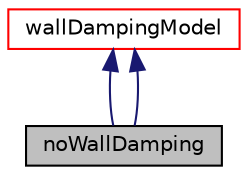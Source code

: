 digraph "noWallDamping"
{
  bgcolor="transparent";
  edge [fontname="Helvetica",fontsize="10",labelfontname="Helvetica",labelfontsize="10"];
  node [fontname="Helvetica",fontsize="10",shape=record];
  Node3 [label="noWallDamping",height=0.2,width=0.4,color="black", fillcolor="grey75", style="filled", fontcolor="black"];
  Node4 -> Node3 [dir="back",color="midnightblue",fontsize="10",style="solid",fontname="Helvetica"];
  Node4 [label="wallDampingModel",height=0.2,width=0.4,color="red",URL="$a02588.html"];
  Node4 -> Node3 [dir="back",color="midnightblue",fontsize="10",style="solid",fontname="Helvetica"];
}
